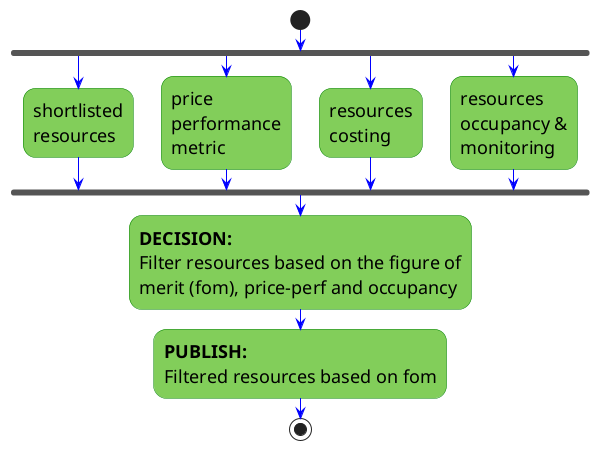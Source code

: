 @startuml
skinparam shadowing false
skinparam DefaultFontName helvetica
skinparam DefaultFontSize 18
skinparam ActivityBackgroundColor #82CE5A
skinparam ActivityBorderColor green
skinparam SequenceArrowColor blue

start
fork
  :shortlisted
  resources;
fork again
  :price
  performance
  metric;
fork again
  :resources
  costing;
fork again
  :resources
  occupancy &
  monitoring;
end fork

:**DECISION:**
Filter resources based on the figure of
merit (fom), price-perf and occupancy;

:**PUBLISH:**
Filtered resources based on fom;

stop
@enduml